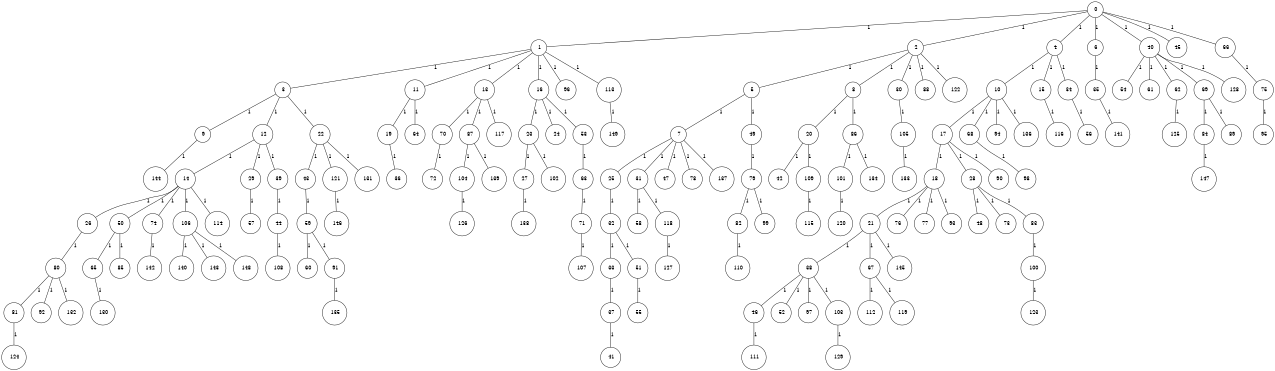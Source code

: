 graph G {
size="8.5,11;"
ratio = "expand;"
fixedsize="true;"
overlap="scale;"
node[shape=circle,width=.12,hight=.12,fontsize=12]
edge[fontsize=12]

0[label=" 0" color=black, pos="2.1338234,2.3348269!"];
1[label=" 1" color=black, pos="0.25888077,2.4730548!"];
2[label=" 2" color=black, pos="2.7888377,0.61187276!"];
3[label=" 3" color=black, pos="2.0442301,2.6487884!"];
4[label=" 4" color=black, pos="2.0346053,2.8666092!"];
5[label=" 5" color=black, pos="0.87210155,0.10393198!"];
6[label=" 6" color=black, pos="1.5546979,2.6073058!"];
7[label=" 7" color=black, pos="0.9108776,2.0031415!"];
8[label=" 8" color=black, pos="0.41814178,1.8055077!"];
9[label=" 9" color=black, pos="0.79149243,0.94562867!"];
10[label=" 10" color=black, pos="0.27108241,0.9596004!"];
11[label=" 11" color=black, pos="1.1038437,1.6118987!"];
12[label=" 12" color=black, pos="0.12078617,1.2916035!"];
13[label=" 13" color=black, pos="1.2958916,2.9328946!"];
14[label=" 14" color=black, pos="1.7226194,0.38728119!"];
15[label=" 15" color=black, pos="1.8654003,2.678198!"];
16[label=" 16" color=black, pos="0.72839107,0.96056462!"];
17[label=" 17" color=black, pos="2.7622682,2.1002136!"];
18[label=" 18" color=black, pos="2.4636947,1.3486631!"];
19[label=" 19" color=black, pos="2.6682028,2.7059874!"];
20[label=" 20" color=black, pos="2.4390696,1.7818767!"];
21[label=" 21" color=black, pos="2.3931263,1.5855508!"];
22[label=" 22" color=black, pos="1.2549717,1.7492426!"];
23[label=" 23" color=black, pos="0.36325466,0.40391407!"];
24[label=" 24" color=black, pos="2.9111463,1.6115292!"];
25[label=" 25" color=black, pos="1.270672,2.7067652!"];
26[label=" 26" color=black, pos="1.7715568,2.3019051!"];
27[label=" 27" color=black, pos="1.0159901,1.2287486!"];
28[label=" 28" color=black, pos="0.0054833414,0.19002099!"];
29[label=" 29" color=black, pos="1.7253966,1.5143553!"];
30[label=" 30" color=black, pos="2.7484038,2.1007403!"];
31[label=" 31" color=black, pos="1.6910385,0.20330422!"];
32[label=" 32" color=black, pos="2.869133,0.2755994!"];
33[label=" 33" color=black, pos="0.52657627,0.87417174!"];
34[label=" 34" color=black, pos="2.0377928,0.73789274!"];
35[label=" 35" color=black, pos="2.1839694,0.50884267!"];
36[label=" 36" color=black, pos="1.9772667,0.58806232!"];
37[label=" 37" color=black, pos="0.47443548,2.6830316!"];
38[label=" 38" color=black, pos="0.3660155,2.3344978!"];
39[label=" 39" color=black, pos="1.2884263,1.6592389!"];
40[label=" 40" color=black, pos="2.3526354,0.29736437!"];
41[label=" 41" color=black, pos="0.91720287,2.1773448!"];
42[label=" 42" color=black, pos="1.347613,0.0087786648!"];
43[label=" 43" color=black, pos="1.8818789,2.721035!"];
44[label=" 44" color=black, pos="2.216485,0.56180899!"];
45[label=" 45" color=black, pos="0.41151494,2.9137598!"];
46[label=" 46" color=black, pos="0.028612573,2.8345845!"];
47[label=" 47" color=black, pos="2.7860596,1.4745982!"];
48[label=" 48" color=black, pos="2.4286617,0.017906732!"];
49[label=" 49" color=black, pos="1.9434987,0.30086032!"];
50[label=" 50" color=black, pos="0.11048911,2.822694!"];
51[label=" 51" color=black, pos="2.8272603,2.8515137!"];
52[label=" 52" color=black, pos="0.85282637,1.7346658!"];
53[label=" 53" color=black, pos="0.65816334,2.0418717!"];
54[label=" 54" color=black, pos="0.89668317,0.0038147797!"];
55[label=" 55" color=black, pos="0.37027962,2.8214377!"];
56[label=" 56" color=black, pos="1.2503756,1.1448059!"];
57[label=" 57" color=black, pos="0.034596028,1.4849859!"];
58[label=" 58" color=black, pos="2.7553052,2.1374532!"];
59[label=" 59" color=black, pos="0.8514089,0.62631088!"];
60[label=" 60" color=black, pos="1.4022896,0.96857658!"];
61[label=" 61" color=black, pos="1.0094023,0.74722886!"];
62[label=" 62" color=black, pos="2.8869045,2.5888282!"];
63[label=" 63" color=black, pos="1.2294566,0.056125505!"];
64[label=" 64" color=black, pos="2.2496104,1.6737065!"];
65[label=" 65" color=black, pos="0.64659769,0.42929158!"];
66[label=" 66" color=black, pos="1.4663722,2.9844685!"];
67[label=" 67" color=black, pos="1.5557117,1.0220164!"];
68[label=" 68" color=black, pos="0.97175605,0.018454257!"];
69[label=" 69" color=black, pos="2.0010413,1.8872438!"];
70[label=" 70" color=black, pos="1.5167268,2.14513!"];
71[label=" 71" color=black, pos="1.8863379,0.22601559!"];
72[label=" 72" color=black, pos="2.402187,1.4201548!"];
73[label=" 73" color=black, pos="2.0584144,0.45068757!"];
74[label=" 74" color=black, pos="2.4161912,1.8425678!"];
75[label=" 75" color=black, pos="1.0459354,2.9299042!"];
76[label=" 76" color=black, pos="0.85517719,1.9988498!"];
77[label=" 77" color=black, pos="2.7140415,0.74416435!"];
78[label=" 78" color=black, pos="2.3621656,1.9769517!"];
79[label=" 79" color=black, pos="1.0905499,1.3844519!"];
80[label=" 80" color=black, pos="0.10268933,1.5415215!"];
81[label=" 81" color=black, pos="1.654053,0.68589037!"];
82[label=" 82" color=black, pos="0.42736512,2.042147!"];
83[label=" 83" color=black, pos="0.39304235,2.490992!"];
84[label=" 84" color=black, pos="2.9204096,0.10443804!"];
85[label=" 85" color=black, pos="2.3759354,0.86521941!"];
86[label=" 86" color=black, pos="1.7378968,0.98660447!"];
87[label=" 87" color=black, pos="1.0451384,1.3211835!"];
88[label=" 88" color=black, pos="2.175663,0.30893143!"];
89[label=" 89" color=black, pos="2.854914,0.89996016!"];
90[label=" 90" color=black, pos="2.52328,2.7555797!"];
91[label=" 91" color=black, pos="2.9141583,1.1645418!"];
92[label=" 92" color=black, pos="0.73641343,2.469019!"];
93[label=" 93" color=black, pos="1.1175823,2.8504497!"];
94[label=" 94" color=black, pos="2.1764095,1.6839257!"];
95[label=" 95" color=black, pos="1.2081105,1.3693756!"];
96[label=" 96" color=black, pos="0.86781414,2.2134895!"];
97[label=" 97" color=black, pos="0.67312885,1.0050073!"];
98[label=" 98" color=black, pos="2.0555568,1.1127311!"];
99[label=" 99" color=black, pos="0.0071586762,2.8042831!"];
100[label=" 100" color=black, pos="1.5462528,1.8559209!"];
101[label=" 101" color=black, pos="2.6075406,0.51931416!"];
102[label=" 102" color=black, pos="0.54342486,1.005498!"];
103[label=" 103" color=black, pos="0.208349,2.1353089!"];
104[label=" 104" color=black, pos="2.0531807,1.7988913!"];
105[label=" 105" color=black, pos="1.462248,0.92271834!"];
106[label=" 106" color=black, pos="1.5644857,1.48752!"];
107[label=" 107" color=black, pos="1.3127224,1.3152164!"];
108[label=" 108" color=black, pos="1.5651052,2.5228103!"];
109[label=" 109" color=black, pos="0.877508,1.9565959!"];
110[label=" 110" color=black, pos="0.24536433,1.1724682!"];
111[label=" 111" color=black, pos="1.3369675,2.5298765!"];
112[label=" 112" color=black, pos="2.6565755,1.1164577!"];
113[label=" 113" color=black, pos="1.1326664,2.6366284!"];
114[label=" 114" color=black, pos="2.0746255,0.26879644!"];
115[label=" 115" color=black, pos="0.41595149,2.2463231!"];
116[label=" 116" color=black, pos="0.75515024,0.15370245!"];
117[label=" 117" color=black, pos="0.81125793,1.0535911!"];
118[label=" 118" color=black, pos="0.072392165,2.5103356!"];
119[label=" 119" color=black, pos="0.53383646,1.7995078!"];
120[label=" 120" color=black, pos="2.3689799,0.30923554!"];
121[label=" 121" color=black, pos="1.9551415,0.19879838!"];
122[label=" 122" color=black, pos="2.0700123,1.4171149!"];
123[label=" 123" color=black, pos="0.051607705,2.4670205!"];
124[label=" 124" color=black, pos="0.43257137,2.4394162!"];
125[label=" 125" color=black, pos="0.73102129,2.3004516!"];
126[label=" 126" color=black, pos="2.7190666,0.2127731!"];
127[label=" 127" color=black, pos="2.8509992,2.443315!"];
128[label=" 128" color=black, pos="1.9282464,0.72162535!"];
129[label=" 129" color=black, pos="2.6984145,1.9131549!"];
130[label=" 130" color=black, pos="2.3880186,1.2543907!"];
131[label=" 131" color=black, pos="1.9937077,1.2463842!"];
132[label=" 132" color=black, pos="2.3421342,1.6701084!"];
133[label=" 133" color=black, pos="0.17880763,0.87656892!"];
134[label=" 134" color=black, pos="2.7813471,0.15077724!"];
135[label=" 135" color=black, pos="0.10162293,1.8523254!"];
136[label=" 136" color=black, pos="2.3466428,0.91325727!"];
137[label=" 137" color=black, pos="1.4943745,0.81348416!"];
138[label=" 138" color=black, pos="2.156682,2.3220193!"];
139[label=" 139" color=black, pos="0.78928603,1.5766688!"];
140[label=" 140" color=black, pos="2.2542039,0.20457567!"];
141[label=" 141" color=black, pos="1.2173372,1.3308857!"];
142[label=" 142" color=black, pos="1.1704866,2.6310307!"];
143[label=" 143" color=black, pos="0.075755231,2.3019789!"];
144[label=" 144" color=black, pos="0.057306906,0.46745538!"];
145[label=" 145" color=black, pos="2.0416483,1.4340745!"];
146[label=" 146" color=black, pos="0.34881438,0.34872009!"];
147[label=" 147" color=black, pos="0.32449733,2.2695206!"];
148[label=" 148" color=black, pos="0.17216619,1.0117127!"];
149[label=" 149" color=black, pos="0.55524089,2.3881878!"];
0--1[label="1"]
0--2[label="1"]
0--4[label="1"]
0--6[label="1"]
0--40[label="1"]
0--45[label="1"]
0--66[label="1"]
1--3[label="1"]
1--11[label="1"]
1--13[label="1"]
1--16[label="1"]
1--96[label="1"]
1--113[label="1"]
2--5[label="1"]
2--8[label="1"]
2--30[label="1"]
2--88[label="1"]
2--122[label="1"]
3--9[label="1"]
3--12[label="1"]
3--22[label="1"]
4--10[label="1"]
4--15[label="1"]
4--34[label="1"]
5--7[label="1"]
5--49[label="1"]
6--35[label="1"]
7--25[label="1"]
7--31[label="1"]
7--47[label="1"]
7--78[label="1"]
7--137[label="1"]
8--20[label="1"]
8--86[label="1"]
9--144[label="1"]
10--17[label="1"]
10--68[label="1"]
10--94[label="1"]
10--136[label="1"]
11--19[label="1"]
11--64[label="1"]
12--14[label="1"]
12--29[label="1"]
12--39[label="1"]
13--70[label="1"]
13--87[label="1"]
13--117[label="1"]
14--26[label="1"]
14--50[label="1"]
14--74[label="1"]
14--106[label="1"]
14--114[label="1"]
15--116[label="1"]
16--23[label="1"]
16--24[label="1"]
16--53[label="1"]
17--18[label="1"]
17--28[label="1"]
17--90[label="1"]
18--21[label="1"]
18--76[label="1"]
18--77[label="1"]
18--93[label="1"]
19--36[label="1"]
20--42[label="1"]
20--109[label="1"]
21--38[label="1"]
21--67[label="1"]
21--145[label="1"]
22--43[label="1"]
22--121[label="1"]
22--131[label="1"]
23--27[label="1"]
23--102[label="1"]
25--32[label="1"]
26--80[label="1"]
27--138[label="1"]
28--48[label="1"]
28--73[label="1"]
28--83[label="1"]
29--57[label="1"]
30--105[label="1"]
31--58[label="1"]
31--118[label="1"]
32--33[label="1"]
32--51[label="1"]
33--37[label="1"]
34--56[label="1"]
35--141[label="1"]
37--41[label="1"]
38--46[label="1"]
38--52[label="1"]
38--97[label="1"]
38--103[label="1"]
39--44[label="1"]
40--54[label="1"]
40--61[label="1"]
40--62[label="1"]
40--69[label="1"]
40--128[label="1"]
43--59[label="1"]
44--108[label="1"]
46--111[label="1"]
49--79[label="1"]
50--65[label="1"]
50--85[label="1"]
51--55[label="1"]
53--63[label="1"]
59--60[label="1"]
59--91[label="1"]
62--125[label="1"]
63--71[label="1"]
65--130[label="1"]
66--75[label="1"]
67--112[label="1"]
67--119[label="1"]
68--98[label="1"]
69--84[label="1"]
69--89[label="1"]
70--72[label="1"]
71--107[label="1"]
74--142[label="1"]
75--95[label="1"]
79--82[label="1"]
79--99[label="1"]
80--81[label="1"]
80--92[label="1"]
80--132[label="1"]
81--124[label="1"]
82--110[label="1"]
83--100[label="1"]
84--147[label="1"]
86--101[label="1"]
86--134[label="1"]
87--104[label="1"]
87--139[label="1"]
91--135[label="1"]
100--123[label="1"]
101--120[label="1"]
103--129[label="1"]
104--126[label="1"]
105--133[label="1"]
106--140[label="1"]
106--143[label="1"]
106--148[label="1"]
109--115[label="1"]
113--149[label="1"]
118--127[label="1"]
121--146[label="1"]

}
